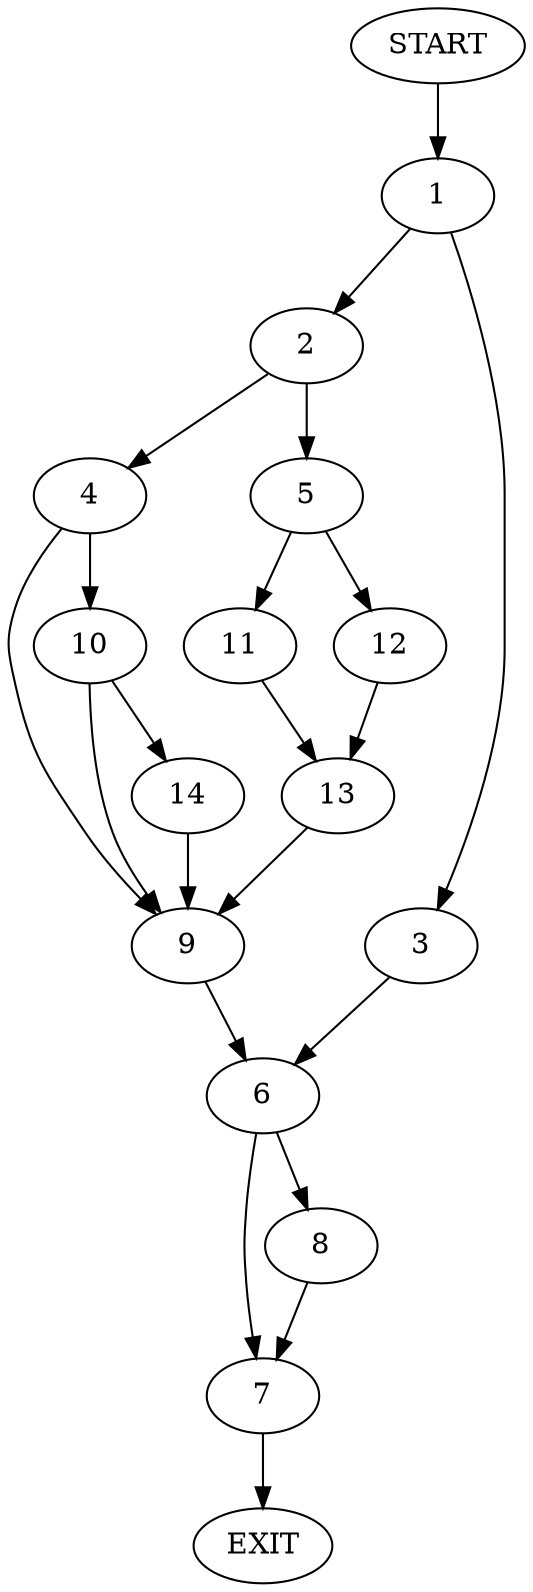 digraph {
0 [label="START"]
15 [label="EXIT"]
0 -> 1
1 -> 2
1 -> 3
2 -> 4
2 -> 5
3 -> 6
6 -> 7
6 -> 8
4 -> 9
4 -> 10
5 -> 11
5 -> 12
11 -> 13
12 -> 13
13 -> 9
9 -> 6
10 -> 9
10 -> 14
14 -> 9
7 -> 15
8 -> 7
}
